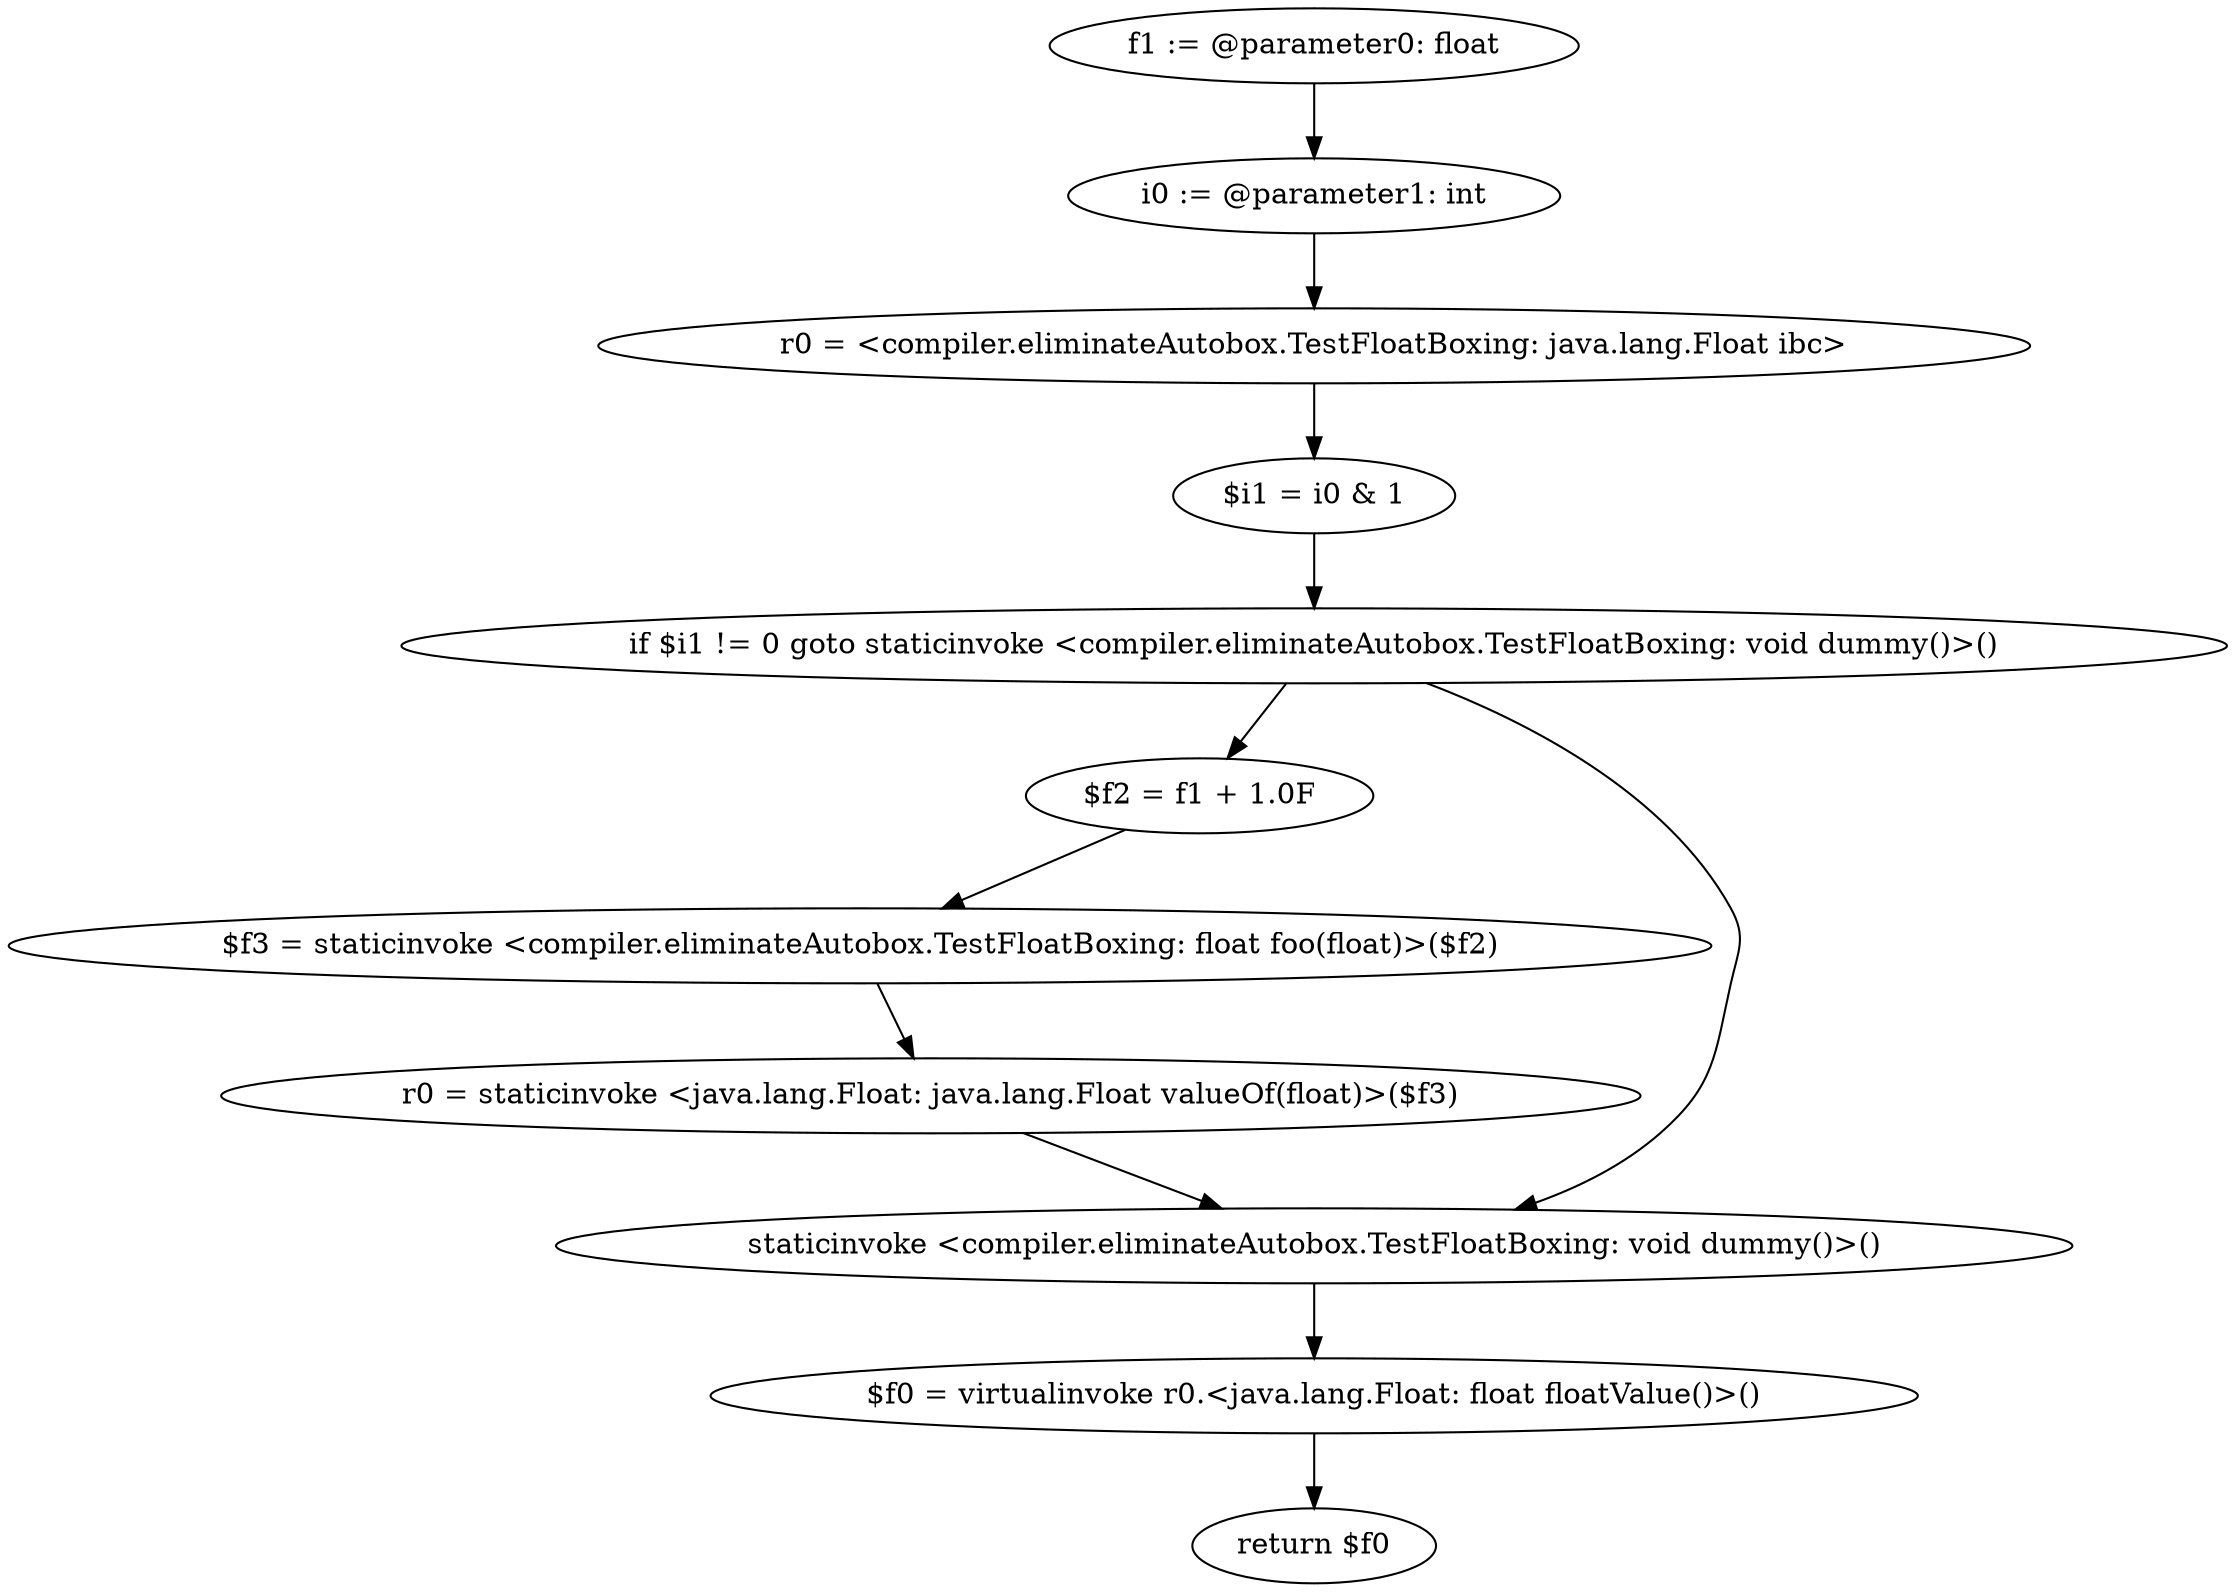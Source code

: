 digraph "unitGraph" {
    "f1 := @parameter0: float"
    "i0 := @parameter1: int"
    "r0 = <compiler.eliminateAutobox.TestFloatBoxing: java.lang.Float ibc>"
    "$i1 = i0 & 1"
    "if $i1 != 0 goto staticinvoke <compiler.eliminateAutobox.TestFloatBoxing: void dummy()>()"
    "$f2 = f1 + 1.0F"
    "$f3 = staticinvoke <compiler.eliminateAutobox.TestFloatBoxing: float foo(float)>($f2)"
    "r0 = staticinvoke <java.lang.Float: java.lang.Float valueOf(float)>($f3)"
    "staticinvoke <compiler.eliminateAutobox.TestFloatBoxing: void dummy()>()"
    "$f0 = virtualinvoke r0.<java.lang.Float: float floatValue()>()"
    "return $f0"
    "f1 := @parameter0: float"->"i0 := @parameter1: int";
    "i0 := @parameter1: int"->"r0 = <compiler.eliminateAutobox.TestFloatBoxing: java.lang.Float ibc>";
    "r0 = <compiler.eliminateAutobox.TestFloatBoxing: java.lang.Float ibc>"->"$i1 = i0 & 1";
    "$i1 = i0 & 1"->"if $i1 != 0 goto staticinvoke <compiler.eliminateAutobox.TestFloatBoxing: void dummy()>()";
    "if $i1 != 0 goto staticinvoke <compiler.eliminateAutobox.TestFloatBoxing: void dummy()>()"->"$f2 = f1 + 1.0F";
    "if $i1 != 0 goto staticinvoke <compiler.eliminateAutobox.TestFloatBoxing: void dummy()>()"->"staticinvoke <compiler.eliminateAutobox.TestFloatBoxing: void dummy()>()";
    "$f2 = f1 + 1.0F"->"$f3 = staticinvoke <compiler.eliminateAutobox.TestFloatBoxing: float foo(float)>($f2)";
    "$f3 = staticinvoke <compiler.eliminateAutobox.TestFloatBoxing: float foo(float)>($f2)"->"r0 = staticinvoke <java.lang.Float: java.lang.Float valueOf(float)>($f3)";
    "r0 = staticinvoke <java.lang.Float: java.lang.Float valueOf(float)>($f3)"->"staticinvoke <compiler.eliminateAutobox.TestFloatBoxing: void dummy()>()";
    "staticinvoke <compiler.eliminateAutobox.TestFloatBoxing: void dummy()>()"->"$f0 = virtualinvoke r0.<java.lang.Float: float floatValue()>()";
    "$f0 = virtualinvoke r0.<java.lang.Float: float floatValue()>()"->"return $f0";
}
